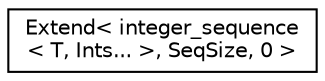 digraph "Graphical Class Hierarchy"
{
 // LATEX_PDF_SIZE
  edge [fontname="Helvetica",fontsize="10",labelfontname="Helvetica",labelfontsize="10"];
  node [fontname="Helvetica",fontsize="10",shape=record];
  rankdir="LR";
  Node0 [label="Extend\< integer_sequence\l\< T, Ints... \>, SeqSize, 0 \>",height=0.2,width=0.4,color="black", fillcolor="white", style="filled",URL="$structdetail_1_1utility__internal_1_1Extend_3_01integer__sequence_3_01T_00_01Ints_8_8_8_01_4_00_01SeqSize_00_010_01_4.html",tooltip=" "];
}
